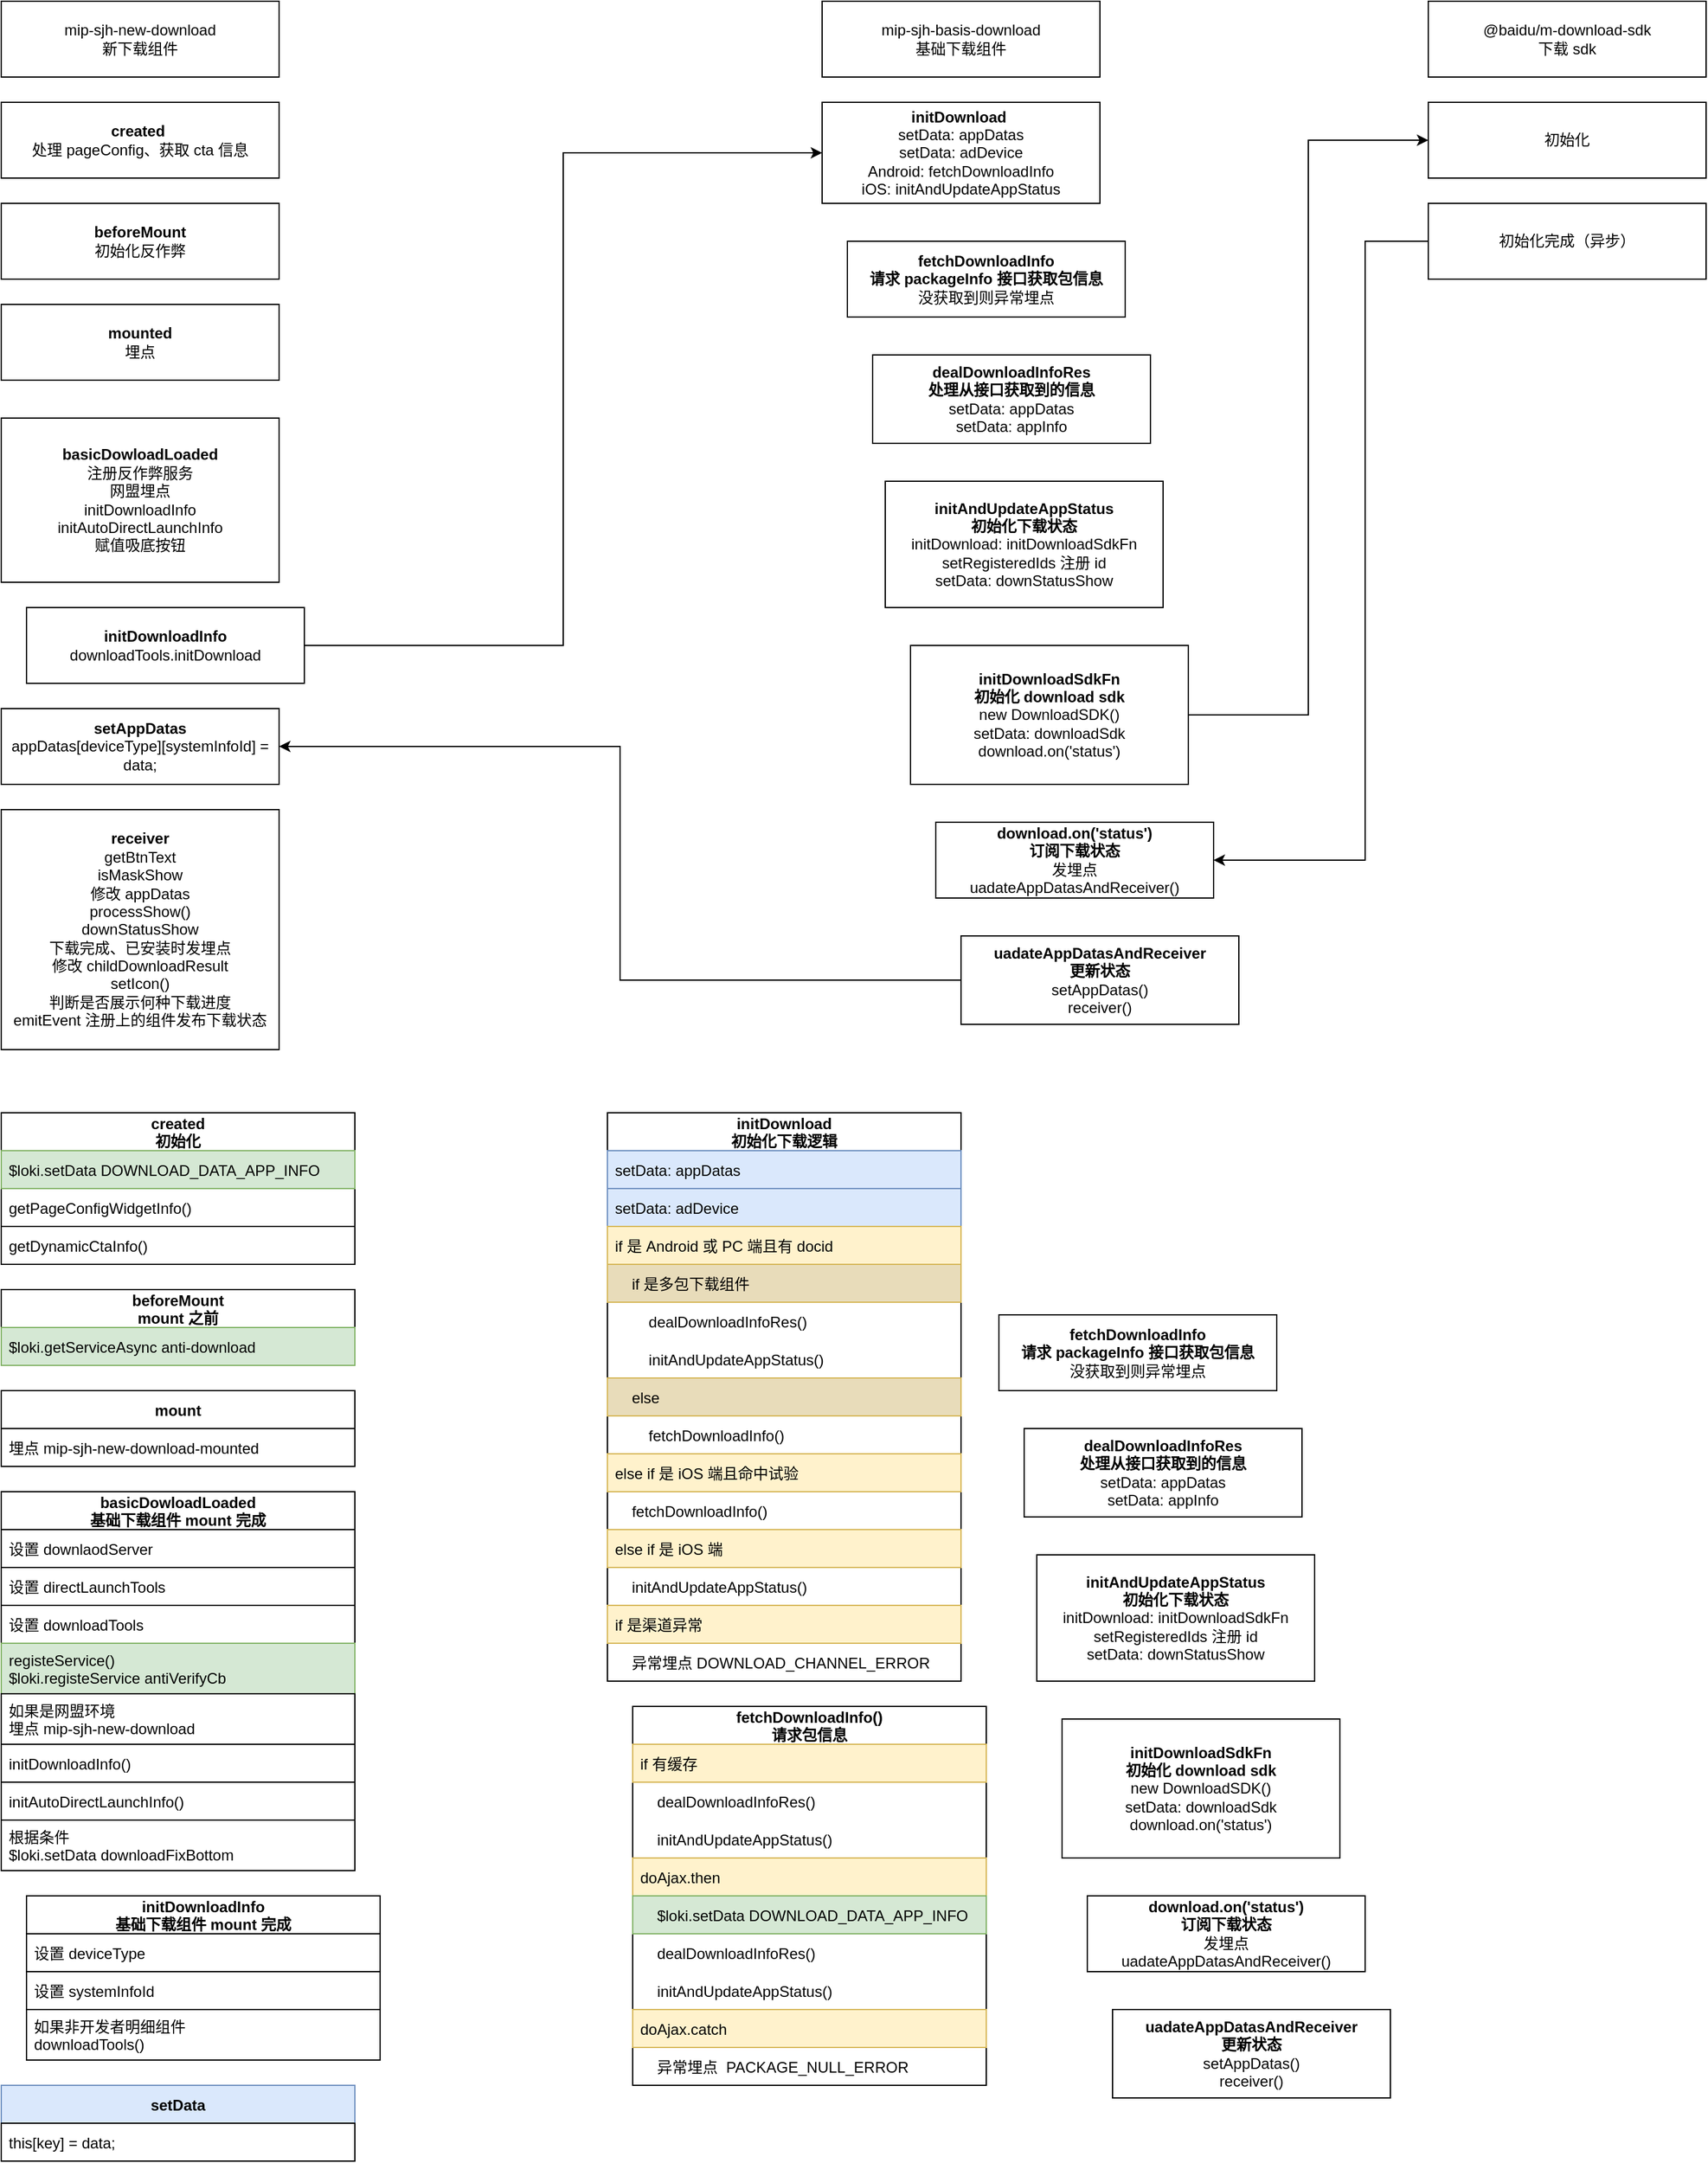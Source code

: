 <mxfile version="16.2.2" type="github">
  <diagram id="3Y0k3PHw66sQwWoMijhV" name="Page-1">
    <mxGraphModel dx="889" dy="518" grid="1" gridSize="10" guides="1" tooltips="1" connect="1" arrows="1" fold="1" page="1" pageScale="1" pageWidth="1654" pageHeight="2336" math="0" shadow="0">
      <root>
        <mxCell id="0" />
        <mxCell id="1" parent="0" />
        <mxCell id="_I2nfff96B0rnVyIfxpO-6" value="&lt;div&gt;&lt;b&gt;created&lt;/b&gt;&amp;nbsp;&lt;/div&gt;&lt;div&gt;&lt;span&gt;处理 pageConfig、获取 cta 信息&lt;/span&gt;&lt;/div&gt;" style="rounded=0;whiteSpace=wrap;html=1;align=center;" vertex="1" parent="1">
          <mxGeometry x="40" y="120" width="220" height="60" as="geometry" />
        </mxCell>
        <mxCell id="_I2nfff96B0rnVyIfxpO-9" value="&lt;span&gt;&lt;b&gt;beforeMount&lt;/b&gt;&lt;br&gt;&lt;/span&gt;初始化反作弊" style="rounded=0;whiteSpace=wrap;html=1;align=center;" vertex="1" parent="1">
          <mxGeometry x="40" y="200" width="220" height="60" as="geometry" />
        </mxCell>
        <mxCell id="_I2nfff96B0rnVyIfxpO-10" value="&lt;span style=&quot;&quot;&gt;mip-sjh-new-download&lt;br&gt;&lt;/span&gt;&lt;span style=&quot;&quot;&gt;新下载组件&lt;/span&gt;" style="rounded=0;whiteSpace=wrap;html=1;align=center;" vertex="1" parent="1">
          <mxGeometry x="40" y="40" width="220" height="60" as="geometry" />
        </mxCell>
        <mxCell id="_I2nfff96B0rnVyIfxpO-11" value="&lt;span&gt;&lt;b&gt;mounted&lt;/b&gt;&lt;br&gt;&lt;/span&gt;&lt;span&gt;埋点&lt;/span&gt;" style="rounded=0;whiteSpace=wrap;html=1;align=center;" vertex="1" parent="1">
          <mxGeometry x="40" y="280" width="220" height="60" as="geometry" />
        </mxCell>
        <mxCell id="_I2nfff96B0rnVyIfxpO-12" value="&lt;span&gt;&lt;b&gt;basicDowloadLoaded&lt;br&gt;&lt;/b&gt;注册反作弊服务&lt;br&gt;网盟埋点&lt;br&gt;&lt;/span&gt;initDownloadInfo&lt;br&gt;initAutoDirectLaunchInfo&lt;br&gt;&lt;span&gt;赋值吸底按钮&lt;br&gt;&lt;/span&gt;" style="rounded=0;whiteSpace=wrap;html=1;align=center;" vertex="1" parent="1">
          <mxGeometry x="40" y="370" width="220" height="130" as="geometry" />
        </mxCell>
        <mxCell id="_I2nfff96B0rnVyIfxpO-21" style="edgeStyle=orthogonalEdgeStyle;rounded=0;orthogonalLoop=1;jettySize=auto;html=1;entryX=0;entryY=0.5;entryDx=0;entryDy=0;" edge="1" parent="1" source="_I2nfff96B0rnVyIfxpO-16" target="_I2nfff96B0rnVyIfxpO-19">
          <mxGeometry relative="1" as="geometry" />
        </mxCell>
        <mxCell id="_I2nfff96B0rnVyIfxpO-16" value="&lt;span&gt;&lt;b&gt;initDownloadInfo&lt;/b&gt;&lt;br&gt;downloadTools.initDownload&lt;br&gt;&lt;/span&gt;" style="whiteSpace=wrap;html=1;rounded=0;" vertex="1" parent="1">
          <mxGeometry x="60" y="520" width="220" height="60" as="geometry" />
        </mxCell>
        <mxCell id="_I2nfff96B0rnVyIfxpO-18" value="&lt;span&gt;mip-sjh-basis-download&lt;br&gt;基础下载组件&lt;br&gt;&lt;/span&gt;" style="rounded=0;whiteSpace=wrap;html=1;align=center;" vertex="1" parent="1">
          <mxGeometry x="690" y="40" width="220" height="60" as="geometry" />
        </mxCell>
        <mxCell id="_I2nfff96B0rnVyIfxpO-19" value="&lt;b&gt;initDownload&lt;/b&gt;&lt;span&gt;&amp;nbsp;&lt;/span&gt;&lt;b&gt;&lt;br&gt;&lt;/b&gt;&lt;div&gt;setData: appDatas&lt;br&gt;&lt;/div&gt;&lt;div&gt;setData:&amp;nbsp;adDevice&lt;/div&gt;&lt;div&gt;Android: fetchDownloadInfo&lt;/div&gt;&lt;div&gt;iOS:&amp;nbsp;initAndUpdateAppStatus&lt;/div&gt;" style="rounded=0;whiteSpace=wrap;html=1;align=center;" vertex="1" parent="1">
          <mxGeometry x="690" y="120" width="220" height="80" as="geometry" />
        </mxCell>
        <mxCell id="_I2nfff96B0rnVyIfxpO-23" value="&lt;b&gt;fetchDownloadInfo&lt;/b&gt;&lt;span&gt;&lt;br&gt;&lt;/span&gt;&lt;b&gt;请求 packageInfo 接口获取包信息&lt;br&gt;&lt;/b&gt;没获取到则异常埋点" style="rounded=0;whiteSpace=wrap;html=1;align=center;" vertex="1" parent="1">
          <mxGeometry x="710" y="230" width="220" height="60" as="geometry" />
        </mxCell>
        <mxCell id="_I2nfff96B0rnVyIfxpO-24" value="&lt;span&gt;&lt;b&gt;dealDownloadInfoRes&lt;/b&gt;&lt;br&gt;&lt;/span&gt;&lt;b&gt;处理从接口获取到的信息&lt;br&gt;&lt;/b&gt;&lt;div&gt;setData: appDatas&lt;br&gt;&lt;/div&gt;&lt;div&gt;setData:&amp;nbsp;appInfo&lt;/div&gt;" style="rounded=0;whiteSpace=wrap;html=1;align=center;" vertex="1" parent="1">
          <mxGeometry x="730" y="320" width="220" height="70" as="geometry" />
        </mxCell>
        <mxCell id="_I2nfff96B0rnVyIfxpO-31" value="&lt;span&gt;&lt;b&gt;initAndUpdateAppStatus&lt;/b&gt;&lt;br&gt;&lt;/span&gt;&lt;b&gt;初始化下载状态&lt;br&gt;&lt;/b&gt;&lt;div&gt;initDownload: initDownloadSdkFn&lt;/div&gt;&lt;div&gt;setRegisteredIds 注册 id&lt;br&gt;&lt;/div&gt;&lt;div&gt;setData:&amp;nbsp;downStatusShow&lt;br&gt;&lt;/div&gt;" style="rounded=0;whiteSpace=wrap;html=1;align=center;" vertex="1" parent="1">
          <mxGeometry x="740" y="420" width="220" height="100" as="geometry" />
        </mxCell>
        <mxCell id="_I2nfff96B0rnVyIfxpO-45" style="edgeStyle=orthogonalEdgeStyle;rounded=0;jumpStyle=gap;orthogonalLoop=1;jettySize=auto;html=1;entryX=0;entryY=0.5;entryDx=0;entryDy=0;" edge="1" parent="1" source="_I2nfff96B0rnVyIfxpO-33" target="_I2nfff96B0rnVyIfxpO-46">
          <mxGeometry relative="1" as="geometry" />
        </mxCell>
        <mxCell id="_I2nfff96B0rnVyIfxpO-33" value="&lt;span&gt;&lt;b&gt;initDownloadSdkFn&lt;/b&gt;&lt;br&gt;&lt;/span&gt;&lt;b&gt;初始化 download sdk&lt;/b&gt;&lt;br&gt;new DownloadSDK()&lt;br&gt;setData: downloadSdk&lt;br&gt;download.on(&#39;status&#39;)" style="rounded=0;whiteSpace=wrap;html=1;align=center;" vertex="1" parent="1">
          <mxGeometry x="760" y="550" width="220" height="110" as="geometry" />
        </mxCell>
        <mxCell id="_I2nfff96B0rnVyIfxpO-41" value="&lt;span&gt;@baidu/m-download-sdk&lt;br&gt;下载 sdk&lt;br&gt;&lt;/span&gt;" style="rounded=0;whiteSpace=wrap;html=1;align=center;" vertex="1" parent="1">
          <mxGeometry x="1170" y="40" width="220" height="60" as="geometry" />
        </mxCell>
        <mxCell id="_I2nfff96B0rnVyIfxpO-46" value="&lt;span&gt;初始化&lt;br&gt;&lt;/span&gt;" style="rounded=0;whiteSpace=wrap;html=1;align=center;" vertex="1" parent="1">
          <mxGeometry x="1170" y="120" width="220" height="60" as="geometry" />
        </mxCell>
        <mxCell id="_I2nfff96B0rnVyIfxpO-51" style="edgeStyle=orthogonalEdgeStyle;rounded=0;jumpStyle=gap;orthogonalLoop=1;jettySize=auto;html=1;entryX=1;entryY=0.5;entryDx=0;entryDy=0;" edge="1" parent="1" source="_I2nfff96B0rnVyIfxpO-47" target="_I2nfff96B0rnVyIfxpO-50">
          <mxGeometry relative="1" as="geometry">
            <Array as="points">
              <mxPoint x="1120" y="230" />
              <mxPoint x="1120" y="720" />
            </Array>
          </mxGeometry>
        </mxCell>
        <mxCell id="_I2nfff96B0rnVyIfxpO-47" value="&lt;span&gt;初始化完成（异步）&lt;br&gt;&lt;/span&gt;" style="rounded=0;whiteSpace=wrap;html=1;align=center;" vertex="1" parent="1">
          <mxGeometry x="1170" y="200" width="220" height="60" as="geometry" />
        </mxCell>
        <mxCell id="_I2nfff96B0rnVyIfxpO-50" value="&lt;b&gt;download.on(&#39;status&#39;) &lt;br&gt;订阅下载状态&lt;br&gt;&lt;/b&gt;&lt;span&gt;发埋点&lt;br&gt;uadateAppDatasAndReceiver()&lt;/span&gt;&lt;b&gt;&lt;br&gt;&lt;/b&gt;" style="rounded=0;whiteSpace=wrap;html=1;align=center;" vertex="1" parent="1">
          <mxGeometry x="780" y="690" width="220" height="60" as="geometry" />
        </mxCell>
        <mxCell id="_I2nfff96B0rnVyIfxpO-56" style="edgeStyle=orthogonalEdgeStyle;rounded=0;jumpStyle=gap;orthogonalLoop=1;jettySize=auto;html=1;entryX=1;entryY=0.5;entryDx=0;entryDy=0;" edge="1" parent="1" source="_I2nfff96B0rnVyIfxpO-52" target="_I2nfff96B0rnVyIfxpO-55">
          <mxGeometry relative="1" as="geometry" />
        </mxCell>
        <mxCell id="_I2nfff96B0rnVyIfxpO-52" value="&lt;span&gt;&lt;b&gt;uadateAppDatasAndReceiver&lt;br&gt;&lt;/b&gt;&lt;/span&gt;&lt;b&gt;更新状态&lt;/b&gt;&lt;br&gt;setAppDatas()&lt;br&gt;receiver()" style="rounded=0;whiteSpace=wrap;html=1;align=center;" vertex="1" parent="1">
          <mxGeometry x="800" y="780" width="220" height="70" as="geometry" />
        </mxCell>
        <mxCell id="_I2nfff96B0rnVyIfxpO-55" value="&lt;span&gt;&lt;b&gt;setAppDatas&lt;br&gt;&lt;/b&gt;&lt;div&gt;appDatas[deviceType][systemInfoId] = data;&lt;/div&gt;&lt;/span&gt;" style="whiteSpace=wrap;html=1;rounded=0;" vertex="1" parent="1">
          <mxGeometry x="40" y="600" width="220" height="60" as="geometry" />
        </mxCell>
        <mxCell id="_I2nfff96B0rnVyIfxpO-57" value="&lt;b&gt;receiver&lt;/b&gt;&lt;br&gt;getBtnText&lt;br&gt;isMaskShow&lt;br&gt;修改 appDatas&lt;br&gt;processShow()&lt;br&gt;downStatusShow&lt;br&gt;下载完成、已安装时发埋点&lt;br&gt;修改 childDownloadResult&lt;br&gt;setIcon()&lt;br&gt;判断是否展示何种下载进度&lt;br&gt;emitEvent&amp;nbsp;注册上的组件发布下载状态" style="whiteSpace=wrap;html=1;rounded=0;" vertex="1" parent="1">
          <mxGeometry x="40" y="680" width="220" height="190" as="geometry" />
        </mxCell>
        <mxCell id="_I2nfff96B0rnVyIfxpO-58" value="created&#xa;初始化" style="swimlane;fontStyle=1;childLayout=stackLayout;horizontal=1;startSize=30;horizontalStack=0;resizeParent=1;resizeParentMax=0;resizeLast=0;collapsible=1;marginBottom=0;" vertex="1" parent="1">
          <mxGeometry x="40" y="920" width="280" height="120" as="geometry">
            <mxRectangle x="280" y="130" width="50" height="30" as="alternateBounds" />
          </mxGeometry>
        </mxCell>
        <mxCell id="_I2nfff96B0rnVyIfxpO-59" value="$loki.setData DOWNLOAD_DATA_APP_INFO" style="text;strokeColor=#82b366;fillColor=#d5e8d4;align=left;verticalAlign=middle;spacingLeft=4;spacingRight=4;overflow=hidden;points=[[0,0.5],[1,0.5]];portConstraint=eastwest;rotatable=0;" vertex="1" parent="_I2nfff96B0rnVyIfxpO-58">
          <mxGeometry y="30" width="280" height="30" as="geometry" />
        </mxCell>
        <mxCell id="_I2nfff96B0rnVyIfxpO-60" value="getPageConfigWidgetInfo()" style="text;align=left;verticalAlign=middle;spacingLeft=4;spacingRight=4;overflow=hidden;points=[[0,0.5],[1,0.5]];portConstraint=eastwest;rotatable=0;" vertex="1" parent="_I2nfff96B0rnVyIfxpO-58">
          <mxGeometry y="60" width="280" height="30" as="geometry" />
        </mxCell>
        <mxCell id="_I2nfff96B0rnVyIfxpO-61" value="getDynamicCtaInfo()" style="text;align=left;verticalAlign=middle;spacingLeft=4;spacingRight=4;overflow=hidden;points=[[0,0.5],[1,0.5]];portConstraint=eastwest;rotatable=0;strokeColor=default;" vertex="1" parent="_I2nfff96B0rnVyIfxpO-58">
          <mxGeometry y="90" width="280" height="30" as="geometry" />
        </mxCell>
        <mxCell id="_I2nfff96B0rnVyIfxpO-62" value="beforeMount&#xa;mount 之前" style="swimlane;fontStyle=1;childLayout=stackLayout;horizontal=1;startSize=30;horizontalStack=0;resizeParent=1;resizeParentMax=0;resizeLast=0;collapsible=1;marginBottom=0;" vertex="1" parent="1">
          <mxGeometry x="40" y="1060" width="280" height="60" as="geometry">
            <mxRectangle x="280" y="130" width="50" height="30" as="alternateBounds" />
          </mxGeometry>
        </mxCell>
        <mxCell id="_I2nfff96B0rnVyIfxpO-63" value="$loki.getServiceAsync anti-download" style="text;strokeColor=#82b366;fillColor=#d5e8d4;align=left;verticalAlign=middle;spacingLeft=4;spacingRight=4;overflow=hidden;points=[[0,0.5],[1,0.5]];portConstraint=eastwest;rotatable=0;" vertex="1" parent="_I2nfff96B0rnVyIfxpO-62">
          <mxGeometry y="30" width="280" height="30" as="geometry" />
        </mxCell>
        <mxCell id="_I2nfff96B0rnVyIfxpO-67" value="mount" style="swimlane;fontStyle=1;childLayout=stackLayout;horizontal=1;startSize=30;horizontalStack=0;resizeParent=1;resizeParentMax=0;resizeLast=0;collapsible=1;marginBottom=0;" vertex="1" parent="1">
          <mxGeometry x="40" y="1140" width="280" height="60" as="geometry">
            <mxRectangle x="280" y="130" width="50" height="30" as="alternateBounds" />
          </mxGeometry>
        </mxCell>
        <mxCell id="_I2nfff96B0rnVyIfxpO-68" value="埋点 mip-sjh-new-download-mounted" style="text;strokeColor=default;fillColor=none;align=left;verticalAlign=middle;spacingLeft=4;spacingRight=4;overflow=hidden;points=[[0,0.5],[1,0.5]];portConstraint=eastwest;rotatable=0;" vertex="1" parent="_I2nfff96B0rnVyIfxpO-67">
          <mxGeometry y="30" width="280" height="30" as="geometry" />
        </mxCell>
        <mxCell id="_I2nfff96B0rnVyIfxpO-71" value="basicDowloadLoaded&#xa;基础下载组件 mount 完成" style="swimlane;fontStyle=1;childLayout=stackLayout;horizontal=1;startSize=30;horizontalStack=0;resizeParent=1;resizeParentMax=0;resizeLast=0;collapsible=1;marginBottom=0;" vertex="1" parent="1">
          <mxGeometry x="40" y="1220" width="280" height="300" as="geometry">
            <mxRectangle x="280" y="130" width="50" height="30" as="alternateBounds" />
          </mxGeometry>
        </mxCell>
        <mxCell id="_I2nfff96B0rnVyIfxpO-72" value="设置 downlaodServer" style="text;strokeColor=default;fillColor=none;align=left;verticalAlign=middle;spacingLeft=4;spacingRight=4;overflow=hidden;points=[[0,0.5],[1,0.5]];portConstraint=eastwest;rotatable=0;" vertex="1" parent="_I2nfff96B0rnVyIfxpO-71">
          <mxGeometry y="30" width="280" height="30" as="geometry" />
        </mxCell>
        <mxCell id="_I2nfff96B0rnVyIfxpO-73" value="设置 directLaunchTools" style="text;align=left;verticalAlign=middle;spacingLeft=4;spacingRight=4;overflow=hidden;points=[[0,0.5],[1,0.5]];portConstraint=eastwest;rotatable=0;" vertex="1" parent="_I2nfff96B0rnVyIfxpO-71">
          <mxGeometry y="60" width="280" height="30" as="geometry" />
        </mxCell>
        <mxCell id="_I2nfff96B0rnVyIfxpO-74" value="设置 downloadTools" style="text;align=left;verticalAlign=middle;spacingLeft=4;spacingRight=4;overflow=hidden;points=[[0,0.5],[1,0.5]];portConstraint=eastwest;rotatable=0;strokeColor=default;" vertex="1" parent="_I2nfff96B0rnVyIfxpO-71">
          <mxGeometry y="90" width="280" height="30" as="geometry" />
        </mxCell>
        <mxCell id="_I2nfff96B0rnVyIfxpO-76" value="registeService()&#xa;$loki.registeService antiVerifyCb" style="text;align=left;verticalAlign=middle;spacingLeft=4;spacingRight=4;overflow=hidden;points=[[0,0.5],[1,0.5]];portConstraint=eastwest;rotatable=0;strokeColor=#82b366;fillColor=#d5e8d4;" vertex="1" parent="_I2nfff96B0rnVyIfxpO-71">
          <mxGeometry y="120" width="280" height="40" as="geometry" />
        </mxCell>
        <mxCell id="_I2nfff96B0rnVyIfxpO-77" value="如果是网盟环境&#xa;埋点 mip-sjh-new-download" style="text;align=left;verticalAlign=middle;spacingLeft=4;spacingRight=4;overflow=hidden;points=[[0,0.5],[1,0.5]];portConstraint=eastwest;rotatable=0;strokeColor=default;" vertex="1" parent="_I2nfff96B0rnVyIfxpO-71">
          <mxGeometry y="160" width="280" height="40" as="geometry" />
        </mxCell>
        <mxCell id="_I2nfff96B0rnVyIfxpO-78" value="initDownloadInfo()" style="text;align=left;verticalAlign=middle;spacingLeft=4;spacingRight=4;overflow=hidden;points=[[0,0.5],[1,0.5]];portConstraint=eastwest;rotatable=0;strokeColor=default;" vertex="1" parent="_I2nfff96B0rnVyIfxpO-71">
          <mxGeometry y="200" width="280" height="30" as="geometry" />
        </mxCell>
        <mxCell id="_I2nfff96B0rnVyIfxpO-79" value="initAutoDirectLaunchInfo()" style="text;align=left;verticalAlign=middle;spacingLeft=4;spacingRight=4;overflow=hidden;points=[[0,0.5],[1,0.5]];portConstraint=eastwest;rotatable=0;strokeColor=default;" vertex="1" parent="_I2nfff96B0rnVyIfxpO-71">
          <mxGeometry y="230" width="280" height="30" as="geometry" />
        </mxCell>
        <mxCell id="_I2nfff96B0rnVyIfxpO-80" value="根据条件&#xa;$loki.setData downloadFixBottom" style="text;align=left;verticalAlign=middle;spacingLeft=4;spacingRight=4;overflow=hidden;points=[[0,0.5],[1,0.5]];portConstraint=eastwest;rotatable=0;strokeColor=default;" vertex="1" parent="_I2nfff96B0rnVyIfxpO-71">
          <mxGeometry y="260" width="280" height="40" as="geometry" />
        </mxCell>
        <mxCell id="_I2nfff96B0rnVyIfxpO-82" value="initDownloadInfo&#xa;基础下载组件 mount 完成" style="swimlane;fontStyle=1;childLayout=stackLayout;horizontal=1;startSize=30;horizontalStack=0;resizeParent=1;resizeParentMax=0;resizeLast=0;collapsible=1;marginBottom=0;" vertex="1" parent="1">
          <mxGeometry x="60" y="1540" width="280" height="130" as="geometry">
            <mxRectangle x="280" y="130" width="50" height="30" as="alternateBounds" />
          </mxGeometry>
        </mxCell>
        <mxCell id="_I2nfff96B0rnVyIfxpO-83" value="设置 deviceType" style="text;strokeColor=default;fillColor=none;align=left;verticalAlign=middle;spacingLeft=4;spacingRight=4;overflow=hidden;points=[[0,0.5],[1,0.5]];portConstraint=eastwest;rotatable=0;" vertex="1" parent="_I2nfff96B0rnVyIfxpO-82">
          <mxGeometry y="30" width="280" height="30" as="geometry" />
        </mxCell>
        <mxCell id="_I2nfff96B0rnVyIfxpO-84" value="设置 systemInfoId" style="text;align=left;verticalAlign=middle;spacingLeft=4;spacingRight=4;overflow=hidden;points=[[0,0.5],[1,0.5]];portConstraint=eastwest;rotatable=0;" vertex="1" parent="_I2nfff96B0rnVyIfxpO-82">
          <mxGeometry y="60" width="280" height="30" as="geometry" />
        </mxCell>
        <mxCell id="_I2nfff96B0rnVyIfxpO-85" value="如果非开发者明细组件&#xa;downloadTools()" style="text;align=left;verticalAlign=middle;spacingLeft=4;spacingRight=4;overflow=hidden;points=[[0,0.5],[1,0.5]];portConstraint=eastwest;rotatable=0;strokeColor=default;" vertex="1" parent="_I2nfff96B0rnVyIfxpO-82">
          <mxGeometry y="90" width="280" height="40" as="geometry" />
        </mxCell>
        <mxCell id="_I2nfff96B0rnVyIfxpO-91" value="initDownload&#xa;初始化下载逻辑" style="swimlane;fontStyle=1;childLayout=stackLayout;horizontal=1;startSize=30;horizontalStack=0;resizeParent=1;resizeParentMax=0;resizeLast=0;collapsible=1;marginBottom=0;" vertex="1" parent="1">
          <mxGeometry x="520" y="920" width="280" height="450" as="geometry">
            <mxRectangle x="280" y="130" width="50" height="30" as="alternateBounds" />
          </mxGeometry>
        </mxCell>
        <mxCell id="_I2nfff96B0rnVyIfxpO-92" value="setData: appDatas" style="text;strokeColor=#6c8ebf;fillColor=#dae8fc;align=left;verticalAlign=middle;spacingLeft=4;spacingRight=4;overflow=hidden;points=[[0,0.5],[1,0.5]];portConstraint=eastwest;rotatable=0;" vertex="1" parent="_I2nfff96B0rnVyIfxpO-91">
          <mxGeometry y="30" width="280" height="30" as="geometry" />
        </mxCell>
        <mxCell id="_I2nfff96B0rnVyIfxpO-109" value="setData: adDevice" style="text;strokeColor=#6c8ebf;fillColor=#dae8fc;align=left;verticalAlign=middle;spacingLeft=4;spacingRight=4;overflow=hidden;points=[[0,0.5],[1,0.5]];portConstraint=eastwest;rotatable=0;" vertex="1" parent="_I2nfff96B0rnVyIfxpO-91">
          <mxGeometry y="60" width="280" height="30" as="geometry" />
        </mxCell>
        <mxCell id="_I2nfff96B0rnVyIfxpO-94" value="if 是 Android 或 PC 端且有 docid" style="text;align=left;verticalAlign=middle;spacingLeft=4;spacingRight=4;overflow=hidden;points=[[0,0.5],[1,0.5]];portConstraint=eastwest;rotatable=0;glass=0;rounded=0;fillColor=#fff2cc;strokeColor=#d6b656;" vertex="1" parent="_I2nfff96B0rnVyIfxpO-91">
          <mxGeometry y="90" width="280" height="30" as="geometry" />
        </mxCell>
        <mxCell id="_I2nfff96B0rnVyIfxpO-111" value="    if 是多包下载组件" style="text;align=left;verticalAlign=middle;spacingLeft=4;spacingRight=4;overflow=hidden;points=[[0,0.5],[1,0.5]];portConstraint=eastwest;rotatable=0;glass=0;rounded=0;fillColor=#E8DCBA;strokeColor=#d6b656;" vertex="1" parent="_I2nfff96B0rnVyIfxpO-91">
          <mxGeometry y="120" width="280" height="30" as="geometry" />
        </mxCell>
        <mxCell id="_I2nfff96B0rnVyIfxpO-113" value="        dealDownloadInfoRes()" style="text;align=left;verticalAlign=middle;spacingLeft=4;spacingRight=4;overflow=hidden;points=[[0,0.5],[1,0.5]];portConstraint=eastwest;rotatable=0;glass=0;rounded=0;" vertex="1" parent="_I2nfff96B0rnVyIfxpO-91">
          <mxGeometry y="150" width="280" height="30" as="geometry" />
        </mxCell>
        <mxCell id="_I2nfff96B0rnVyIfxpO-114" value="        initAndUpdateAppStatus()" style="text;align=left;verticalAlign=middle;spacingLeft=4;spacingRight=4;overflow=hidden;points=[[0,0.5],[1,0.5]];portConstraint=eastwest;rotatable=0;glass=0;rounded=0;" vertex="1" parent="_I2nfff96B0rnVyIfxpO-91">
          <mxGeometry y="180" width="280" height="30" as="geometry" />
        </mxCell>
        <mxCell id="_I2nfff96B0rnVyIfxpO-112" value="    else" style="text;align=left;verticalAlign=middle;spacingLeft=4;spacingRight=4;overflow=hidden;points=[[0,0.5],[1,0.5]];portConstraint=eastwest;rotatable=0;glass=0;rounded=0;fillColor=#E8DCBA;strokeColor=#d6b656;" vertex="1" parent="_I2nfff96B0rnVyIfxpO-91">
          <mxGeometry y="210" width="280" height="30" as="geometry" />
        </mxCell>
        <mxCell id="_I2nfff96B0rnVyIfxpO-115" value="        fetchDownloadInfo()" style="text;align=left;verticalAlign=middle;spacingLeft=4;spacingRight=4;overflow=hidden;points=[[0,0.5],[1,0.5]];portConstraint=eastwest;rotatable=0;glass=0;rounded=0;" vertex="1" parent="_I2nfff96B0rnVyIfxpO-91">
          <mxGeometry y="240" width="280" height="30" as="geometry" />
        </mxCell>
        <mxCell id="_I2nfff96B0rnVyIfxpO-116" value="else if 是 iOS 端且命中试验" style="text;align=left;verticalAlign=middle;spacingLeft=4;spacingRight=4;overflow=hidden;points=[[0,0.5],[1,0.5]];portConstraint=eastwest;rotatable=0;glass=0;rounded=0;fillColor=#fff2cc;strokeColor=#d6b656;" vertex="1" parent="_I2nfff96B0rnVyIfxpO-91">
          <mxGeometry y="270" width="280" height="30" as="geometry" />
        </mxCell>
        <mxCell id="_I2nfff96B0rnVyIfxpO-117" value="    fetchDownloadInfo()" style="text;align=left;verticalAlign=middle;spacingLeft=4;spacingRight=4;overflow=hidden;points=[[0,0.5],[1,0.5]];portConstraint=eastwest;rotatable=0;glass=0;rounded=0;" vertex="1" parent="_I2nfff96B0rnVyIfxpO-91">
          <mxGeometry y="300" width="280" height="30" as="geometry" />
        </mxCell>
        <mxCell id="_I2nfff96B0rnVyIfxpO-118" value="else if 是 iOS 端" style="text;align=left;verticalAlign=middle;spacingLeft=4;spacingRight=4;overflow=hidden;points=[[0,0.5],[1,0.5]];portConstraint=eastwest;rotatable=0;glass=0;rounded=0;fillColor=#fff2cc;strokeColor=#d6b656;" vertex="1" parent="_I2nfff96B0rnVyIfxpO-91">
          <mxGeometry y="330" width="280" height="30" as="geometry" />
        </mxCell>
        <mxCell id="_I2nfff96B0rnVyIfxpO-119" value="    initAndUpdateAppStatus()" style="text;align=left;verticalAlign=middle;spacingLeft=4;spacingRight=4;overflow=hidden;points=[[0,0.5],[1,0.5]];portConstraint=eastwest;rotatable=0;glass=0;rounded=0;" vertex="1" parent="_I2nfff96B0rnVyIfxpO-91">
          <mxGeometry y="360" width="280" height="30" as="geometry" />
        </mxCell>
        <mxCell id="_I2nfff96B0rnVyIfxpO-120" value="if 是渠道异常" style="text;align=left;verticalAlign=middle;spacingLeft=4;spacingRight=4;overflow=hidden;points=[[0,0.5],[1,0.5]];portConstraint=eastwest;rotatable=0;glass=0;rounded=0;fillColor=#fff2cc;strokeColor=#d6b656;" vertex="1" parent="_I2nfff96B0rnVyIfxpO-91">
          <mxGeometry y="390" width="280" height="30" as="geometry" />
        </mxCell>
        <mxCell id="_I2nfff96B0rnVyIfxpO-121" value="    异常埋点 DOWNLOAD_CHANNEL_ERROR" style="text;align=left;verticalAlign=middle;spacingLeft=4;spacingRight=4;overflow=hidden;points=[[0,0.5],[1,0.5]];portConstraint=eastwest;rotatable=0;glass=0;rounded=0;" vertex="1" parent="_I2nfff96B0rnVyIfxpO-91">
          <mxGeometry y="420" width="280" height="30" as="geometry" />
        </mxCell>
        <mxCell id="_I2nfff96B0rnVyIfxpO-96" value="&lt;b&gt;fetchDownloadInfo&lt;/b&gt;&lt;span&gt;&lt;br&gt;&lt;/span&gt;&lt;b&gt;请求 packageInfo 接口获取包信息&lt;br&gt;&lt;/b&gt;没获取到则异常埋点" style="rounded=0;whiteSpace=wrap;html=1;align=center;" vertex="1" parent="1">
          <mxGeometry x="830" y="1080" width="220" height="60" as="geometry" />
        </mxCell>
        <mxCell id="_I2nfff96B0rnVyIfxpO-97" value="&lt;span&gt;&lt;b&gt;dealDownloadInfoRes&lt;/b&gt;&lt;br&gt;&lt;/span&gt;&lt;b&gt;处理从接口获取到的信息&lt;br&gt;&lt;/b&gt;&lt;div&gt;setData: appDatas&lt;br&gt;&lt;/div&gt;&lt;div&gt;setData:&amp;nbsp;appInfo&lt;/div&gt;" style="rounded=0;whiteSpace=wrap;html=1;align=center;" vertex="1" parent="1">
          <mxGeometry x="850" y="1170" width="220" height="70" as="geometry" />
        </mxCell>
        <mxCell id="_I2nfff96B0rnVyIfxpO-98" value="&lt;span&gt;&lt;b&gt;initAndUpdateAppStatus&lt;/b&gt;&lt;br&gt;&lt;/span&gt;&lt;b&gt;初始化下载状态&lt;br&gt;&lt;/b&gt;&lt;div&gt;initDownload: initDownloadSdkFn&lt;/div&gt;&lt;div&gt;setRegisteredIds 注册 id&lt;br&gt;&lt;/div&gt;&lt;div&gt;setData:&amp;nbsp;downStatusShow&lt;br&gt;&lt;/div&gt;" style="rounded=0;whiteSpace=wrap;html=1;align=center;" vertex="1" parent="1">
          <mxGeometry x="860" y="1270" width="220" height="100" as="geometry" />
        </mxCell>
        <mxCell id="_I2nfff96B0rnVyIfxpO-99" value="&lt;span&gt;&lt;b&gt;initDownloadSdkFn&lt;/b&gt;&lt;br&gt;&lt;/span&gt;&lt;b&gt;初始化 download sdk&lt;/b&gt;&lt;br&gt;new DownloadSDK()&lt;br&gt;setData: downloadSdk&lt;br&gt;download.on(&#39;status&#39;)" style="rounded=0;whiteSpace=wrap;html=1;align=center;" vertex="1" parent="1">
          <mxGeometry x="880" y="1400" width="220" height="110" as="geometry" />
        </mxCell>
        <mxCell id="_I2nfff96B0rnVyIfxpO-100" value="&lt;b&gt;download.on(&#39;status&#39;) &lt;br&gt;订阅下载状态&lt;br&gt;&lt;/b&gt;&lt;span&gt;发埋点&lt;br&gt;uadateAppDatasAndReceiver()&lt;/span&gt;&lt;b&gt;&lt;br&gt;&lt;/b&gt;" style="rounded=0;whiteSpace=wrap;html=1;align=center;" vertex="1" parent="1">
          <mxGeometry x="900" y="1540" width="220" height="60" as="geometry" />
        </mxCell>
        <mxCell id="_I2nfff96B0rnVyIfxpO-101" value="&lt;span&gt;&lt;b&gt;uadateAppDatasAndReceiver&lt;br&gt;&lt;/b&gt;&lt;/span&gt;&lt;b&gt;更新状态&lt;/b&gt;&lt;br&gt;setAppDatas()&lt;br&gt;receiver()" style="rounded=0;whiteSpace=wrap;html=1;align=center;" vertex="1" parent="1">
          <mxGeometry x="920" y="1630" width="220" height="70" as="geometry" />
        </mxCell>
        <mxCell id="_I2nfff96B0rnVyIfxpO-107" value="setData" style="swimlane;fontStyle=1;childLayout=stackLayout;horizontal=1;startSize=30;horizontalStack=0;resizeParent=1;resizeParentMax=0;resizeLast=0;collapsible=1;marginBottom=0;fillColor=#dae8fc;strokeColor=#6c8ebf;" vertex="1" parent="1">
          <mxGeometry x="40" y="1690" width="280" height="60" as="geometry">
            <mxRectangle x="280" y="130" width="50" height="30" as="alternateBounds" />
          </mxGeometry>
        </mxCell>
        <mxCell id="_I2nfff96B0rnVyIfxpO-108" value="this[key] = data;" style="text;strokeColor=default;fillColor=none;align=left;verticalAlign=middle;spacingLeft=4;spacingRight=4;overflow=hidden;points=[[0,0.5],[1,0.5]];portConstraint=eastwest;rotatable=0;" vertex="1" parent="_I2nfff96B0rnVyIfxpO-107">
          <mxGeometry y="30" width="280" height="30" as="geometry" />
        </mxCell>
        <mxCell id="_I2nfff96B0rnVyIfxpO-122" value="fetchDownloadInfo()&#xa;请求包信息" style="swimlane;fontStyle=1;childLayout=stackLayout;horizontal=1;startSize=30;horizontalStack=0;resizeParent=1;resizeParentMax=0;resizeLast=0;collapsible=1;marginBottom=0;" vertex="1" parent="1">
          <mxGeometry x="540" y="1390" width="280" height="300" as="geometry">
            <mxRectangle x="280" y="130" width="50" height="30" as="alternateBounds" />
          </mxGeometry>
        </mxCell>
        <mxCell id="_I2nfff96B0rnVyIfxpO-126" value="if 有缓存" style="text;align=left;verticalAlign=middle;spacingLeft=4;spacingRight=4;overflow=hidden;points=[[0,0.5],[1,0.5]];portConstraint=eastwest;rotatable=0;glass=0;rounded=0;fillColor=#fff2cc;strokeColor=#d6b656;" vertex="1" parent="_I2nfff96B0rnVyIfxpO-122">
          <mxGeometry y="30" width="280" height="30" as="geometry" />
        </mxCell>
        <mxCell id="_I2nfff96B0rnVyIfxpO-124" value="    dealDownloadInfoRes()" style="text;align=left;verticalAlign=middle;spacingLeft=4;spacingRight=4;overflow=hidden;points=[[0,0.5],[1,0.5]];portConstraint=eastwest;rotatable=0;" vertex="1" parent="_I2nfff96B0rnVyIfxpO-122">
          <mxGeometry y="60" width="280" height="30" as="geometry" />
        </mxCell>
        <mxCell id="_I2nfff96B0rnVyIfxpO-127" value="    initAndUpdateAppStatus()" style="text;align=left;verticalAlign=middle;spacingLeft=4;spacingRight=4;overflow=hidden;points=[[0,0.5],[1,0.5]];portConstraint=eastwest;rotatable=0;" vertex="1" parent="_I2nfff96B0rnVyIfxpO-122">
          <mxGeometry y="90" width="280" height="30" as="geometry" />
        </mxCell>
        <mxCell id="_I2nfff96B0rnVyIfxpO-128" value="doAjax.then" style="text;align=left;verticalAlign=middle;spacingLeft=4;spacingRight=4;overflow=hidden;points=[[0,0.5],[1,0.5]];portConstraint=eastwest;rotatable=0;glass=0;rounded=0;strokeColor=#d6b656;fillColor=#fff2cc;" vertex="1" parent="_I2nfff96B0rnVyIfxpO-122">
          <mxGeometry y="120" width="280" height="30" as="geometry" />
        </mxCell>
        <mxCell id="_I2nfff96B0rnVyIfxpO-129" value="    $loki.setData DOWNLOAD_DATA_APP_INFO " style="text;align=left;verticalAlign=middle;spacingLeft=4;spacingRight=4;overflow=hidden;points=[[0,0.5],[1,0.5]];portConstraint=eastwest;rotatable=0;fillColor=#d5e8d4;strokeColor=#82b366;" vertex="1" parent="_I2nfff96B0rnVyIfxpO-122">
          <mxGeometry y="150" width="280" height="30" as="geometry" />
        </mxCell>
        <mxCell id="_I2nfff96B0rnVyIfxpO-131" value="    dealDownloadInfoRes()" style="text;align=left;verticalAlign=middle;spacingLeft=4;spacingRight=4;overflow=hidden;points=[[0,0.5],[1,0.5]];portConstraint=eastwest;rotatable=0;" vertex="1" parent="_I2nfff96B0rnVyIfxpO-122">
          <mxGeometry y="180" width="280" height="30" as="geometry" />
        </mxCell>
        <mxCell id="_I2nfff96B0rnVyIfxpO-130" value="    initAndUpdateAppStatus()" style="text;align=left;verticalAlign=middle;spacingLeft=4;spacingRight=4;overflow=hidden;points=[[0,0.5],[1,0.5]];portConstraint=eastwest;rotatable=0;" vertex="1" parent="_I2nfff96B0rnVyIfxpO-122">
          <mxGeometry y="210" width="280" height="30" as="geometry" />
        </mxCell>
        <mxCell id="_I2nfff96B0rnVyIfxpO-133" value="doAjax.catch" style="text;align=left;verticalAlign=middle;spacingLeft=4;spacingRight=4;overflow=hidden;points=[[0,0.5],[1,0.5]];portConstraint=eastwest;rotatable=0;glass=0;rounded=0;strokeColor=#d6b656;fillColor=#fff2cc;" vertex="1" parent="_I2nfff96B0rnVyIfxpO-122">
          <mxGeometry y="240" width="280" height="30" as="geometry" />
        </mxCell>
        <mxCell id="_I2nfff96B0rnVyIfxpO-134" value="    异常埋点  PACKAGE_NULL_ERROR" style="text;align=left;verticalAlign=middle;spacingLeft=4;spacingRight=4;overflow=hidden;points=[[0,0.5],[1,0.5]];portConstraint=eastwest;rotatable=0;" vertex="1" parent="_I2nfff96B0rnVyIfxpO-122">
          <mxGeometry y="270" width="280" height="30" as="geometry" />
        </mxCell>
      </root>
    </mxGraphModel>
  </diagram>
</mxfile>
